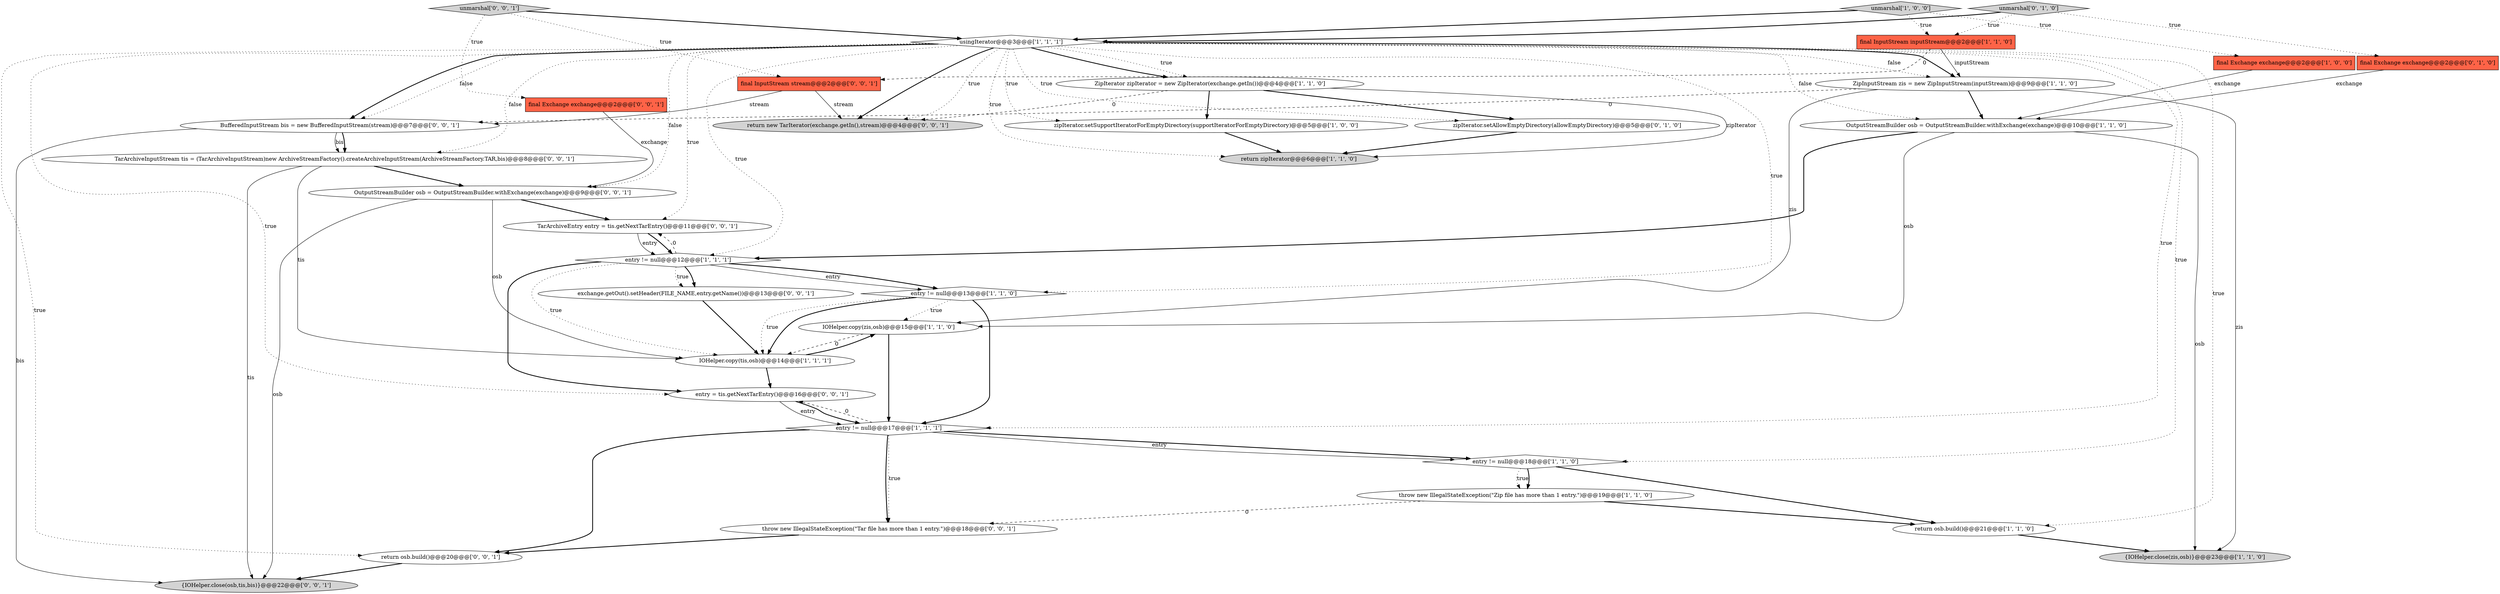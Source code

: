 digraph {
20 [style = filled, label = "zipIterator.setAllowEmptyDirectory(allowEmptyDirectory)@@@5@@@['0', '1', '0']", fillcolor = white, shape = ellipse image = "AAA0AAABBB2BBB"];
15 [style = filled, label = "return zipIterator@@@6@@@['1', '1', '0']", fillcolor = lightgray, shape = ellipse image = "AAA0AAABBB1BBB"];
10 [style = filled, label = "final InputStream inputStream@@@2@@@['1', '1', '0']", fillcolor = tomato, shape = box image = "AAA0AAABBB1BBB"];
28 [style = filled, label = "TarArchiveInputStream tis = (TarArchiveInputStream)new ArchiveStreamFactory().createArchiveInputStream(ArchiveStreamFactory.TAR,bis)@@@8@@@['0', '0', '1']", fillcolor = white, shape = ellipse image = "AAA0AAABBB3BBB"];
32 [style = filled, label = "entry = tis.getNextTarEntry()@@@16@@@['0', '0', '1']", fillcolor = white, shape = ellipse image = "AAA0AAABBB3BBB"];
1 [style = filled, label = "entry != null@@@13@@@['1', '1', '0']", fillcolor = white, shape = diamond image = "AAA0AAABBB1BBB"];
9 [style = filled, label = "ZipInputStream zis = new ZipInputStream(inputStream)@@@9@@@['1', '1', '0']", fillcolor = white, shape = ellipse image = "AAA0AAABBB1BBB"];
24 [style = filled, label = "BufferedInputStream bis = new BufferedInputStream(stream)@@@7@@@['0', '0', '1']", fillcolor = white, shape = ellipse image = "AAA0AAABBB3BBB"];
29 [style = filled, label = "TarArchiveEntry entry = tis.getNextTarEntry()@@@11@@@['0', '0', '1']", fillcolor = white, shape = ellipse image = "AAA0AAABBB3BBB"];
5 [style = filled, label = "return osb.build()@@@21@@@['1', '1', '0']", fillcolor = white, shape = ellipse image = "AAA0AAABBB1BBB"];
22 [style = filled, label = "final Exchange exchange@@@2@@@['0', '0', '1']", fillcolor = tomato, shape = box image = "AAA0AAABBB3BBB"];
33 [style = filled, label = "OutputStreamBuilder osb = OutputStreamBuilder.withExchange(exchange)@@@9@@@['0', '0', '1']", fillcolor = white, shape = ellipse image = "AAA0AAABBB3BBB"];
25 [style = filled, label = "exchange.getOut().setHeader(FILE_NAME,entry.getName())@@@13@@@['0', '0', '1']", fillcolor = white, shape = ellipse image = "AAA0AAABBB3BBB"];
18 [style = filled, label = "unmarshal['0', '1', '0']", fillcolor = lightgray, shape = diamond image = "AAA0AAABBB2BBB"];
6 [style = filled, label = "final Exchange exchange@@@2@@@['1', '0', '0']", fillcolor = tomato, shape = box image = "AAA0AAABBB1BBB"];
23 [style = filled, label = "{IOHelper.close(osb,tis,bis)}@@@22@@@['0', '0', '1']", fillcolor = lightgray, shape = ellipse image = "AAA0AAABBB3BBB"];
8 [style = filled, label = "entry != null@@@18@@@['1', '1', '0']", fillcolor = white, shape = diamond image = "AAA0AAABBB1BBB"];
26 [style = filled, label = "final InputStream stream@@@2@@@['0', '0', '1']", fillcolor = tomato, shape = box image = "AAA0AAABBB3BBB"];
7 [style = filled, label = "IOHelper.copy(zis,osb)@@@15@@@['1', '1', '0']", fillcolor = white, shape = ellipse image = "AAA0AAABBB1BBB"];
3 [style = filled, label = "entry != null@@@12@@@['1', '1', '1']", fillcolor = white, shape = diamond image = "AAA0AAABBB1BBB"];
31 [style = filled, label = "return new TarIterator(exchange.getIn(),stream)@@@4@@@['0', '0', '1']", fillcolor = lightgray, shape = ellipse image = "AAA0AAABBB3BBB"];
4 [style = filled, label = "entry != null@@@17@@@['1', '1', '1']", fillcolor = white, shape = diamond image = "AAA0AAABBB1BBB"];
30 [style = filled, label = "throw new IllegalStateException(\"Tar file has more than 1 entry.\")@@@18@@@['0', '0', '1']", fillcolor = white, shape = ellipse image = "AAA0AAABBB3BBB"];
2 [style = filled, label = "{IOHelper.close(zis,osb)}@@@23@@@['1', '1', '0']", fillcolor = lightgray, shape = ellipse image = "AAA0AAABBB1BBB"];
13 [style = filled, label = "ZipIterator zipIterator = new ZipIterator(exchange.getIn())@@@4@@@['1', '1', '0']", fillcolor = white, shape = ellipse image = "AAA0AAABBB1BBB"];
21 [style = filled, label = "unmarshal['0', '0', '1']", fillcolor = lightgray, shape = diamond image = "AAA0AAABBB3BBB"];
17 [style = filled, label = "usingIterator@@@3@@@['1', '1', '1']", fillcolor = white, shape = diamond image = "AAA0AAABBB1BBB"];
19 [style = filled, label = "final Exchange exchange@@@2@@@['0', '1', '0']", fillcolor = tomato, shape = box image = "AAA0AAABBB2BBB"];
11 [style = filled, label = "OutputStreamBuilder osb = OutputStreamBuilder.withExchange(exchange)@@@10@@@['1', '1', '0']", fillcolor = white, shape = ellipse image = "AAA0AAABBB1BBB"];
12 [style = filled, label = "IOHelper.copy(tis,osb)@@@14@@@['1', '1', '1']", fillcolor = white, shape = ellipse image = "AAA0AAABBB1BBB"];
0 [style = filled, label = "throw new IllegalStateException(\"Zip file has more than 1 entry.\")@@@19@@@['1', '1', '0']", fillcolor = white, shape = ellipse image = "AAA0AAABBB1BBB"];
27 [style = filled, label = "return osb.build()@@@20@@@['0', '0', '1']", fillcolor = white, shape = ellipse image = "AAA0AAABBB3BBB"];
14 [style = filled, label = "zipIterator.setSupportIteratorForEmptyDirectory(supportIteratorForEmptyDirectory)@@@5@@@['1', '0', '0']", fillcolor = white, shape = ellipse image = "AAA0AAABBB1BBB"];
16 [style = filled, label = "unmarshal['1', '0', '0']", fillcolor = lightgray, shape = diamond image = "AAA0AAABBB1BBB"];
3->12 [style = dotted, label="true"];
29->3 [style = solid, label="entry"];
17->33 [style = dotted, label="false"];
3->29 [style = dashed, label="0"];
6->11 [style = solid, label="exchange"];
4->30 [style = dotted, label="true"];
21->22 [style = dotted, label="true"];
4->8 [style = bold, label=""];
17->4 [style = dotted, label="true"];
4->32 [style = dashed, label="0"];
25->12 [style = bold, label=""];
11->2 [style = solid, label="osb"];
3->1 [style = bold, label=""];
16->6 [style = dotted, label="true"];
30->27 [style = bold, label=""];
12->32 [style = bold, label=""];
17->15 [style = dotted, label="true"];
17->20 [style = dotted, label="true"];
16->10 [style = dotted, label="true"];
17->13 [style = bold, label=""];
3->25 [style = bold, label=""];
19->11 [style = solid, label="exchange"];
18->10 [style = dotted, label="true"];
33->23 [style = solid, label="osb"];
13->20 [style = bold, label=""];
17->3 [style = dotted, label="true"];
9->24 [style = dashed, label="0"];
33->29 [style = bold, label=""];
8->5 [style = bold, label=""];
17->1 [style = dotted, label="true"];
1->12 [style = bold, label=""];
20->15 [style = bold, label=""];
1->7 [style = dotted, label="true"];
17->13 [style = dotted, label="true"];
32->4 [style = solid, label="entry"];
17->11 [style = dotted, label="false"];
17->9 [style = dotted, label="false"];
17->24 [style = bold, label=""];
28->33 [style = bold, label=""];
17->9 [style = bold, label=""];
18->19 [style = dotted, label="true"];
1->4 [style = bold, label=""];
3->25 [style = dotted, label="true"];
26->24 [style = solid, label="stream"];
32->4 [style = bold, label=""];
17->5 [style = dotted, label="true"];
17->29 [style = dotted, label="true"];
8->0 [style = dotted, label="true"];
3->1 [style = solid, label="entry"];
11->3 [style = bold, label=""];
22->33 [style = solid, label="exchange"];
17->14 [style = dotted, label="true"];
29->3 [style = bold, label=""];
8->0 [style = bold, label=""];
4->27 [style = bold, label=""];
17->24 [style = dotted, label="false"];
28->23 [style = solid, label="tis"];
26->31 [style = solid, label="stream"];
33->12 [style = solid, label="osb"];
1->12 [style = dotted, label="true"];
24->23 [style = solid, label="bis"];
17->8 [style = dotted, label="true"];
10->9 [style = solid, label="inputStream"];
10->26 [style = dashed, label="0"];
16->17 [style = bold, label=""];
4->8 [style = solid, label="entry"];
14->15 [style = bold, label=""];
9->7 [style = solid, label="zis"];
13->15 [style = solid, label="zipIterator"];
5->2 [style = bold, label=""];
12->7 [style = bold, label=""];
9->11 [style = bold, label=""];
9->2 [style = solid, label="zis"];
21->17 [style = bold, label=""];
17->31 [style = dotted, label="true"];
27->23 [style = bold, label=""];
13->31 [style = dashed, label="0"];
3->32 [style = bold, label=""];
17->32 [style = dotted, label="true"];
21->26 [style = dotted, label="true"];
24->28 [style = solid, label="bis"];
7->4 [style = bold, label=""];
0->30 [style = dashed, label="0"];
17->28 [style = dotted, label="false"];
11->7 [style = solid, label="osb"];
7->12 [style = dashed, label="0"];
17->27 [style = dotted, label="true"];
28->12 [style = solid, label="tis"];
18->17 [style = bold, label=""];
0->5 [style = bold, label=""];
24->28 [style = bold, label=""];
13->14 [style = bold, label=""];
4->30 [style = bold, label=""];
17->31 [style = bold, label=""];
}
